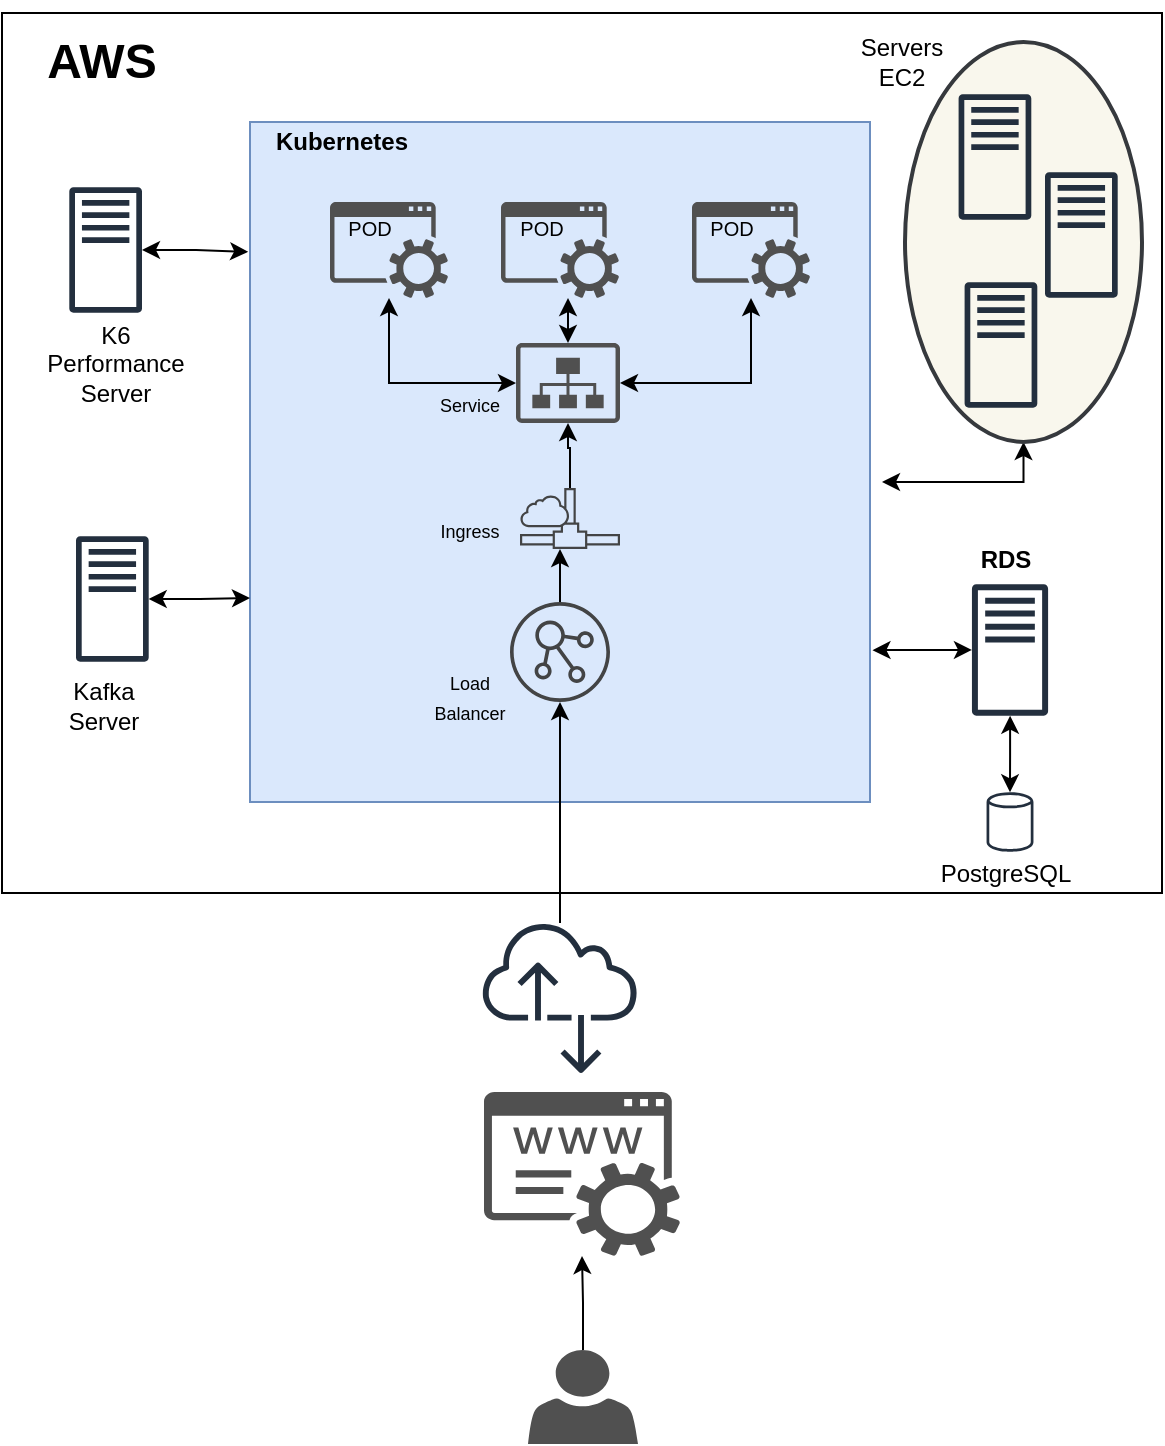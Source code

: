 <mxfile version="14.6.0" type="device"><diagram id="VZvBvk3WsV3qIqoKnw7F" name="Page-1"><mxGraphModel dx="1021" dy="529" grid="1" gridSize="10" guides="1" tooltips="1" connect="1" arrows="1" fold="1" page="1" pageScale="1" pageWidth="827" pageHeight="1169" math="0" shadow="0"><root><mxCell id="0"/><mxCell id="1" parent="0"/><mxCell id="IeT3IPiOnJuqpKGttS0q-1" value="" style="rounded=0;whiteSpace=wrap;html=1;fillColor=none;" parent="1" vertex="1"><mxGeometry x="10" y="55.5" width="580" height="440" as="geometry"/></mxCell><mxCell id="5timqxRSl3KazuN2vC_b-41" style="edgeStyle=orthogonalEdgeStyle;rounded=0;orthogonalLoop=1;jettySize=auto;html=1;startArrow=classic;startFill=1;" edge="1" parent="1" source="5timqxRSl3KazuN2vC_b-40"><mxGeometry relative="1" as="geometry"><mxPoint x="450" y="290" as="targetPoint"/><Array as="points"><mxPoint x="521" y="290"/></Array></mxGeometry></mxCell><mxCell id="5timqxRSl3KazuN2vC_b-40" value="" style="strokeWidth=2;html=1;shape=mxgraph.flowchart.start_1;whiteSpace=wrap;fillColor=#f9f7ed;strokeColor=#36393d;" vertex="1" parent="1"><mxGeometry x="461.5" y="70" width="118.5" height="200" as="geometry"/></mxCell><UserObject label="" tooltip="" id="IeT3IPiOnJuqpKGttS0q-21"><mxCell style="rounded=0;whiteSpace=wrap;html=1;fillColor=#dae8fc;strokeColor=#6c8ebf;" parent="1" vertex="1"><mxGeometry x="134" y="110" width="310" height="340" as="geometry"/></mxCell></UserObject><mxCell id="5timqxRSl3KazuN2vC_b-47" style="edgeStyle=orthogonalEdgeStyle;rounded=0;orthogonalLoop=1;jettySize=auto;html=1;startArrow=classic;startFill=1;" edge="1" parent="1" source="IeT3IPiOnJuqpKGttS0q-9" target="5timqxRSl3KazuN2vC_b-2"><mxGeometry relative="1" as="geometry"/></mxCell><mxCell id="5timqxRSl3KazuN2vC_b-48" style="edgeStyle=orthogonalEdgeStyle;rounded=0;orthogonalLoop=1;jettySize=auto;html=1;startArrow=classic;startFill=1;" edge="1" parent="1" source="IeT3IPiOnJuqpKGttS0q-9" target="IeT3IPiOnJuqpKGttS0q-22"><mxGeometry relative="1" as="geometry"/></mxCell><mxCell id="5timqxRSl3KazuN2vC_b-49" style="edgeStyle=orthogonalEdgeStyle;rounded=0;orthogonalLoop=1;jettySize=auto;html=1;startArrow=classic;startFill=1;" edge="1" parent="1" source="IeT3IPiOnJuqpKGttS0q-9" target="5timqxRSl3KazuN2vC_b-3"><mxGeometry relative="1" as="geometry"><Array as="points"><mxPoint x="289" y="198"/><mxPoint x="289" y="198"/></Array></mxGeometry></mxCell><mxCell id="IeT3IPiOnJuqpKGttS0q-9" value="" style="pointerEvents=1;shadow=0;dashed=0;html=1;strokeColor=none;fillColor=#505050;labelPosition=center;verticalLabelPosition=bottom;verticalAlign=top;outlineConnect=0;align=center;shape=mxgraph.office.sites.site_collection;" parent="1" vertex="1"><mxGeometry x="267" y="220.5" width="52" height="40" as="geometry"/></mxCell><mxCell id="5timqxRSl3KazuN2vC_b-1" style="edgeStyle=orthogonalEdgeStyle;rounded=0;orthogonalLoop=1;jettySize=auto;html=1;" edge="1" parent="1" source="IeT3IPiOnJuqpKGttS0q-13" target="IeT3IPiOnJuqpKGttS0q-26"><mxGeometry relative="1" as="geometry"/></mxCell><mxCell id="IeT3IPiOnJuqpKGttS0q-13" value="" style="pointerEvents=1;shadow=0;dashed=0;html=1;strokeColor=none;fillColor=#505050;labelPosition=center;verticalLabelPosition=bottom;verticalAlign=top;outlineConnect=0;align=center;shape=mxgraph.office.users.user;" parent="1" vertex="1"><mxGeometry x="273" y="724" width="55" height="47" as="geometry"/></mxCell><mxCell id="5timqxRSl3KazuN2vC_b-45" style="edgeStyle=orthogonalEdgeStyle;rounded=0;orthogonalLoop=1;jettySize=auto;html=1;" edge="1" parent="1" source="IeT3IPiOnJuqpKGttS0q-18" target="IeT3IPiOnJuqpKGttS0q-23"><mxGeometry relative="1" as="geometry"><Array as="points"><mxPoint x="289" y="330"/><mxPoint x="289" y="330"/></Array></mxGeometry></mxCell><mxCell id="IeT3IPiOnJuqpKGttS0q-18" value="" style="pointerEvents=1;shadow=0;dashed=0;html=1;strokeColor=none;fillColor=#434445;aspect=fixed;labelPosition=center;verticalLabelPosition=bottom;verticalAlign=top;align=center;outlineConnect=0;shape=mxgraph.vvd.nsx_controller;" parent="1" vertex="1"><mxGeometry x="264" y="350" width="50" height="50" as="geometry"/></mxCell><mxCell id="IeT3IPiOnJuqpKGttS0q-22" value="" style="pointerEvents=1;shadow=0;dashed=0;html=1;strokeColor=none;fillColor=#505050;labelPosition=center;verticalLabelPosition=bottom;verticalAlign=top;outlineConnect=0;align=center;shape=mxgraph.office.concepts.service_application;" parent="1" vertex="1"><mxGeometry x="355" y="150" width="59" height="48" as="geometry"/></mxCell><mxCell id="5timqxRSl3KazuN2vC_b-46" style="edgeStyle=orthogonalEdgeStyle;rounded=0;orthogonalLoop=1;jettySize=auto;html=1;" edge="1" parent="1" source="IeT3IPiOnJuqpKGttS0q-23" target="IeT3IPiOnJuqpKGttS0q-9"><mxGeometry relative="1" as="geometry"/></mxCell><mxCell id="IeT3IPiOnJuqpKGttS0q-23" value="" style="pointerEvents=1;shadow=0;dashed=0;html=1;strokeColor=none;fillColor=#434445;aspect=fixed;labelPosition=center;verticalLabelPosition=bottom;verticalAlign=top;align=center;outlineConnect=0;shape=mxgraph.vvd.ovdc_networks;" parent="1" vertex="1"><mxGeometry x="269" y="293" width="50" height="30.5" as="geometry"/></mxCell><mxCell id="IeT3IPiOnJuqpKGttS0q-26" value="" style="pointerEvents=1;shadow=0;dashed=0;html=1;strokeColor=none;fillColor=#505050;labelPosition=center;verticalLabelPosition=bottom;verticalAlign=top;outlineConnect=0;align=center;shape=mxgraph.office.services.registrar_service;" parent="1" vertex="1"><mxGeometry x="251" y="595" width="98" height="82" as="geometry"/></mxCell><mxCell id="IeT3IPiOnJuqpKGttS0q-36" value="" style="outlineConnect=0;fontColor=#232F3E;gradientColor=none;fillColor=#232F3E;strokeColor=none;dashed=0;verticalLabelPosition=bottom;verticalAlign=top;align=center;html=1;fontSize=12;fontStyle=0;aspect=fixed;pointerEvents=1;shape=mxgraph.aws4.traditional_server;" parent="1" vertex="1"><mxGeometry x="47" y="317" width="36.35" height="63" as="geometry"/></mxCell><mxCell id="5timqxRSl3KazuN2vC_b-21" style="edgeStyle=orthogonalEdgeStyle;rounded=0;orthogonalLoop=1;jettySize=auto;html=1;" edge="1" parent="1" source="IeT3IPiOnJuqpKGttS0q-34" target="IeT3IPiOnJuqpKGttS0q-18"><mxGeometry relative="1" as="geometry"/></mxCell><mxCell id="IeT3IPiOnJuqpKGttS0q-34" value="" style="outlineConnect=0;fontColor=#232F3E;gradientColor=none;fillColor=#232F3E;strokeColor=none;dashed=0;verticalLabelPosition=bottom;verticalAlign=top;align=center;html=1;fontSize=12;fontStyle=0;aspect=fixed;pointerEvents=1;shape=mxgraph.aws4.internet_alt2;" parent="1" vertex="1"><mxGeometry x="250" y="509" width="78" height="78" as="geometry"/></mxCell><mxCell id="5timqxRSl3KazuN2vC_b-2" value="" style="pointerEvents=1;shadow=0;dashed=0;html=1;strokeColor=none;fillColor=#505050;labelPosition=center;verticalLabelPosition=bottom;verticalAlign=top;outlineConnect=0;align=center;shape=mxgraph.office.concepts.service_application;" vertex="1" parent="1"><mxGeometry x="174" y="150" width="59" height="48" as="geometry"/></mxCell><mxCell id="5timqxRSl3KazuN2vC_b-3" value="" style="pointerEvents=1;shadow=0;dashed=0;html=1;strokeColor=none;fillColor=#505050;labelPosition=center;verticalLabelPosition=bottom;verticalAlign=top;outlineConnect=0;align=center;shape=mxgraph.office.concepts.service_application;" vertex="1" parent="1"><mxGeometry x="259.5" y="150" width="59" height="48" as="geometry"/></mxCell><mxCell id="5timqxRSl3KazuN2vC_b-4" value="K6 Performance Server" style="text;html=1;strokeColor=none;fillColor=none;align=center;verticalAlign=middle;whiteSpace=wrap;rounded=0;" vertex="1" parent="1"><mxGeometry x="47" y="220.5" width="40" height="20" as="geometry"/></mxCell><mxCell id="5timqxRSl3KazuN2vC_b-7" value="Kafka&lt;br&gt;Server" style="text;html=1;strokeColor=none;fillColor=none;align=center;verticalAlign=middle;whiteSpace=wrap;rounded=0;" vertex="1" parent="1"><mxGeometry x="40.5" y="392" width="40" height="20" as="geometry"/></mxCell><mxCell id="5timqxRSl3KazuN2vC_b-16" style="edgeStyle=orthogonalEdgeStyle;rounded=0;orthogonalLoop=1;jettySize=auto;html=1;startArrow=classic;startFill=1;" edge="1" parent="1" source="5timqxRSl3KazuN2vC_b-10" target="5timqxRSl3KazuN2vC_b-12"><mxGeometry relative="1" as="geometry"/></mxCell><mxCell id="5timqxRSl3KazuN2vC_b-19" style="edgeStyle=orthogonalEdgeStyle;rounded=0;orthogonalLoop=1;jettySize=auto;html=1;entryX=1.004;entryY=0.712;entryDx=0;entryDy=0;entryPerimeter=0;startArrow=classic;startFill=1;" edge="1" parent="1" source="5timqxRSl3KazuN2vC_b-10"><mxGeometry relative="1" as="geometry"><mxPoint x="445.24" y="374.08" as="targetPoint"/></mxGeometry></mxCell><mxCell id="5timqxRSl3KazuN2vC_b-10" value="" style="outlineConnect=0;fontColor=#232F3E;gradientColor=none;fillColor=#232F3E;strokeColor=none;dashed=0;verticalLabelPosition=bottom;verticalAlign=top;align=center;html=1;fontSize=12;fontStyle=0;aspect=fixed;pointerEvents=1;shape=mxgraph.aws4.traditional_server;" vertex="1" parent="1"><mxGeometry x="494.97" y="341" width="38.08" height="66" as="geometry"/></mxCell><mxCell id="5timqxRSl3KazuN2vC_b-11" value="PostgreSQL" style="text;html=1;strokeColor=none;fillColor=none;align=center;verticalAlign=middle;whiteSpace=wrap;rounded=0;" vertex="1" parent="1"><mxGeometry x="491.5" y="475.5" width="40" height="20" as="geometry"/></mxCell><mxCell id="5timqxRSl3KazuN2vC_b-12" value="" style="outlineConnect=0;fontColor=#232F3E;gradientColor=none;fillColor=#232F3E;strokeColor=none;dashed=0;verticalLabelPosition=bottom;verticalAlign=top;align=center;html=1;fontSize=12;fontStyle=0;aspect=fixed;pointerEvents=1;shape=mxgraph.aws4.generic_database;" vertex="1" parent="1"><mxGeometry x="502.28" y="444.5" width="23.45" height="31" as="geometry"/></mxCell><mxCell id="5timqxRSl3KazuN2vC_b-13" value="&lt;h1&gt;&lt;b&gt;AWS&lt;/b&gt;&lt;/h1&gt;" style="text;html=1;strokeColor=none;fillColor=none;align=center;verticalAlign=middle;whiteSpace=wrap;rounded=0;" vertex="1" parent="1"><mxGeometry x="40" y="70" width="40" height="20" as="geometry"/></mxCell><mxCell id="5timqxRSl3KazuN2vC_b-14" value="&lt;b&gt;Kubernetes&lt;/b&gt;" style="text;html=1;strokeColor=none;fillColor=none;align=center;verticalAlign=middle;whiteSpace=wrap;rounded=0;" vertex="1" parent="1"><mxGeometry x="160" y="110" width="40" height="20" as="geometry"/></mxCell><mxCell id="5timqxRSl3KazuN2vC_b-15" value="&lt;b&gt;RDS&lt;/b&gt;" style="text;html=1;strokeColor=none;fillColor=none;align=center;verticalAlign=middle;whiteSpace=wrap;rounded=0;" vertex="1" parent="1"><mxGeometry x="491.5" y="319" width="40" height="20" as="geometry"/></mxCell><mxCell id="5timqxRSl3KazuN2vC_b-43" style="edgeStyle=orthogonalEdgeStyle;rounded=0;orthogonalLoop=1;jettySize=auto;html=1;entryX=-0.003;entryY=0.191;entryDx=0;entryDy=0;entryPerimeter=0;startArrow=classic;startFill=1;" edge="1" parent="1" source="5timqxRSl3KazuN2vC_b-20" target="IeT3IPiOnJuqpKGttS0q-21"><mxGeometry relative="1" as="geometry"/></mxCell><mxCell id="5timqxRSl3KazuN2vC_b-20" value="" style="outlineConnect=0;fontColor=#232F3E;gradientColor=none;fillColor=#232F3E;strokeColor=none;dashed=0;verticalLabelPosition=bottom;verticalAlign=top;align=center;html=1;fontSize=12;fontStyle=0;aspect=fixed;pointerEvents=1;shape=mxgraph.aws4.traditional_server;" vertex="1" parent="1"><mxGeometry x="43.65" y="142.5" width="36.35" height="63" as="geometry"/></mxCell><mxCell id="5timqxRSl3KazuN2vC_b-22" value="" style="outlineConnect=0;fontColor=#232F3E;gradientColor=none;fillColor=#232F3E;strokeColor=none;dashed=0;verticalLabelPosition=bottom;verticalAlign=top;align=center;html=1;fontSize=12;fontStyle=0;aspect=fixed;pointerEvents=1;shape=mxgraph.aws4.traditional_server;" vertex="1" parent="1"><mxGeometry x="488.3" y="96" width="36.35" height="63" as="geometry"/></mxCell><mxCell id="5timqxRSl3KazuN2vC_b-23" value="" style="outlineConnect=0;fontColor=#232F3E;gradientColor=none;fillColor=#232F3E;strokeColor=none;dashed=0;verticalLabelPosition=bottom;verticalAlign=top;align=center;html=1;fontSize=12;fontStyle=0;aspect=fixed;pointerEvents=1;shape=mxgraph.aws4.traditional_server;" vertex="1" parent="1"><mxGeometry x="531.5" y="135" width="36.35" height="63" as="geometry"/></mxCell><mxCell id="5timqxRSl3KazuN2vC_b-24" value="" style="outlineConnect=0;fontColor=#232F3E;gradientColor=none;fillColor=#232F3E;strokeColor=none;dashed=0;verticalLabelPosition=bottom;verticalAlign=top;align=center;html=1;fontSize=12;fontStyle=0;aspect=fixed;pointerEvents=1;shape=mxgraph.aws4.traditional_server;" vertex="1" parent="1"><mxGeometry x="491.3" y="190" width="36.35" height="63" as="geometry"/></mxCell><mxCell id="5timqxRSl3KazuN2vC_b-33" value="&lt;font style=&quot;font-size: 9px&quot;&gt;Load Balancer&lt;/font&gt;" style="text;html=1;strokeColor=none;fillColor=none;align=center;verticalAlign=middle;whiteSpace=wrap;rounded=0;" vertex="1" parent="1"><mxGeometry x="224" y="387" width="40" height="20" as="geometry"/></mxCell><mxCell id="5timqxRSl3KazuN2vC_b-34" value="&lt;font style=&quot;font-size: 9px&quot;&gt;Service&lt;/font&gt;" style="text;html=1;strokeColor=none;fillColor=none;align=center;verticalAlign=middle;whiteSpace=wrap;rounded=0;" vertex="1" parent="1"><mxGeometry x="224" y="240.5" width="40" height="20" as="geometry"/></mxCell><mxCell id="5timqxRSl3KazuN2vC_b-35" value="&lt;font style=&quot;font-size: 9px&quot;&gt;Ingress&lt;/font&gt;" style="text;html=1;strokeColor=none;fillColor=none;align=center;verticalAlign=middle;whiteSpace=wrap;rounded=0;" vertex="1" parent="1"><mxGeometry x="224" y="303.5" width="40" height="20" as="geometry"/></mxCell><mxCell id="5timqxRSl3KazuN2vC_b-37" value="&lt;font size=&quot;1&quot;&gt;POD&lt;/font&gt;" style="text;html=1;strokeColor=none;fillColor=none;align=center;verticalAlign=middle;whiteSpace=wrap;rounded=0;" vertex="1" parent="1"><mxGeometry x="174" y="152.7" width="40" height="20" as="geometry"/></mxCell><mxCell id="5timqxRSl3KazuN2vC_b-38" value="&lt;font size=&quot;1&quot;&gt;POD&lt;/font&gt;" style="text;html=1;strokeColor=none;fillColor=none;align=center;verticalAlign=middle;whiteSpace=wrap;rounded=0;" vertex="1" parent="1"><mxGeometry x="259.5" y="152.7" width="40" height="20" as="geometry"/></mxCell><mxCell id="5timqxRSl3KazuN2vC_b-39" value="&lt;font size=&quot;1&quot;&gt;POD&lt;/font&gt;" style="text;html=1;strokeColor=none;fillColor=none;align=center;verticalAlign=middle;whiteSpace=wrap;rounded=0;" vertex="1" parent="1"><mxGeometry x="355" y="152.7" width="40" height="20" as="geometry"/></mxCell><mxCell id="5timqxRSl3KazuN2vC_b-42" value="Servers&lt;br&gt;EC2" style="text;html=1;strokeColor=none;fillColor=none;align=center;verticalAlign=middle;whiteSpace=wrap;rounded=0;" vertex="1" parent="1"><mxGeometry x="440" y="70" width="40" height="20" as="geometry"/></mxCell><mxCell id="5timqxRSl3KazuN2vC_b-44" style="edgeStyle=orthogonalEdgeStyle;rounded=0;orthogonalLoop=1;jettySize=auto;html=1;startArrow=classic;startFill=1;" edge="1" parent="1" source="IeT3IPiOnJuqpKGttS0q-36"><mxGeometry relative="1" as="geometry"><mxPoint x="134" y="348" as="targetPoint"/><Array as="points"><mxPoint x="109" y="348"/><mxPoint x="134" y="348"/></Array></mxGeometry></mxCell></root></mxGraphModel></diagram></mxfile>